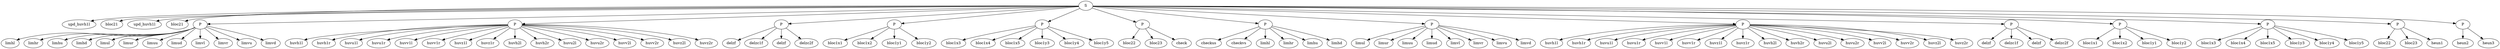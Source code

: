 strict digraph  {
	node [label="\N"];
	0	 [label=limhl,
		order=0];
	1	 [label=limhr,
		order=1];
	2	 [label=limhu,
		order=2];
	3	 [label=limhd,
		order=3];
	4	 [label=limul,
		order=4];
	5	 [label=limur,
		order=5];
	6	 [label=limuu,
		order=6];
	7	 [label=limud,
		order=7];
	8	 [label=limvl,
		order=8];
	9	 [label=limvr,
		order=9];
	10	 [label=limvu,
		order=10];
	11	 [label=limvd,
		order=11];
	12	 [label=upd_huvh1l,
		order=2];
	13	 [label=huvh1l,
		order=0];
	14	 [label=huvh1r,
		order=1];
	15	 [label=huvu1l,
		order=2];
	16	 [label=huvu1r,
		order=3];
	17	 [label=huvv1l,
		order=4];
	18	 [label=huvv1r,
		order=5];
	19	 [label=huvz1l,
		order=6];
	20	 [label=huvz1r,
		order=7];
	21	 [label=huvh2l,
		order=8];
	22	 [label=huvh2r,
		order=9];
	23	 [label=huvu2l,
		order=10];
	24	 [label=huvu2r,
		order=11];
	25	 [label=huvv2l,
		order=12];
	26	 [label=huvv2r,
		order=13];
	27	 [label=huvz2l,
		order=14];
	28	 [label=huvz2r,
		order=15];
	29	 [label=delzf,
		order=0];
	30	 [label=delzc1f,
		order=1];
	31	 [label=delzf,
		order=2];
	32	 [label=delzc2f,
		order=3];
	33	 [label=bloc1x1,
		order=0];
	34	 [label=bloc1x2,
		order=1];
	35	 [label=bloc1x3,
		order=0];
	36	 [label=bloc1x4,
		order=1];
	37	 [label=bloc1x5,
		order=2];
	38	 [label=bloc1y1,
		order=2];
	39	 [label=bloc1y2,
		order=3];
	40	 [label=bloc1y3,
		order=3];
	41	 [label=bloc1y4,
		order=4];
	42	 [label=bloc1y5,
		order=5];
	43	 [label=bloc21,
		order=7];
	44	 [label=bloc22,
		order=0];
	45	 [label=bloc23,
		order=1];
	46	 [label=check,
		order=2];
	47	 [label=checkus,
		order=0];
	48	 [label=checkvs,
		order=1];
	49	 [label=limhl,
		order=2];
	50	 [label=limhr,
		order=3];
	51	 [label=limhu,
		order=4];
	52	 [label=limhd,
		order=5];
	53	 [label=limul,
		order=0];
	54	 [label=limur,
		order=1];
	55	 [label=limuu,
		order=2];
	56	 [label=limud,
		order=3];
	57	 [label=limvl,
		order=4];
	58	 [label=limvr,
		order=5];
	59	 [label=limvu,
		order=6];
	60	 [label=limvd,
		order=7];
	61	 [label=upd_huvh1l,
		order=11];
	62	 [label=huvh1l,
		order=0];
	63	 [label=huvh1r,
		order=1];
	64	 [label=huvu1l,
		order=2];
	65	 [label=huvu1r,
		order=3];
	66	 [label=huvv1l,
		order=4];
	67	 [label=huvv1r,
		order=5];
	68	 [label=huvz1l,
		order=6];
	69	 [label=huvz1r,
		order=7];
	70	 [label=huvh2l,
		order=8];
	71	 [label=huvh2r,
		order=9];
	72	 [label=huvu2l,
		order=10];
	73	 [label=huvu2r,
		order=11];
	74	 [label=huvv2l,
		order=12];
	75	 [label=huvv2r,
		order=13];
	76	 [label=huvz2l,
		order=14];
	77	 [label=huvz2r,
		order=15];
	78	 [label=delzf,
		order=0];
	79	 [label=delzc1f,
		order=1];
	80	 [label=delzf,
		order=2];
	81	 [label=delzc2f,
		order=3];
	82	 [label=bloc1x1,
		order=0];
	83	 [label=bloc1x2,
		order=1];
	84	 [label=bloc1x3,
		order=0];
	85	 [label=bloc1x4,
		order=1];
	86	 [label=bloc1x5,
		order=2];
	87	 [label=bloc1y1,
		order=2];
	88	 [label=bloc1y2,
		order=3];
	89	 [label=bloc1y3,
		order=3];
	90	 [label=bloc1y4,
		order=4];
	91	 [label=bloc1y5,
		order=5];
	92	 [label=bloc21,
		order=16];
	93	 [label=bloc22,
		order=0];
	94	 [label=bloc23,
		order=1];
	95	 [label=heun1,
		order=2];
	96	 [label=heun2,
		order=0];
	97	 [label=heun3,
		order=1];
	108	 [label=P,
		order=1];
	108 -> 0;
	108 -> 1;
	108 -> 2;
	108 -> 3;
	108 -> 4;
	108 -> 5;
	108 -> 6;
	108 -> 7;
	108 -> 8;
	108 -> 9;
	108 -> 10;
	108 -> 11;
	123	 [label=P,
		order=3];
	123 -> 13;
	123 -> 14;
	123 -> 15;
	123 -> 16;
	123 -> 17;
	123 -> 18;
	123 -> 19;
	123 -> 20;
	123 -> 21;
	123 -> 22;
	123 -> 23;
	123 -> 24;
	123 -> 25;
	123 -> 26;
	123 -> 27;
	123 -> 28;
	126	 [label=P,
		order=4];
	126 -> 29;
	126 -> 30;
	126 -> 31;
	126 -> 32;
	131	 [label=P,
		order=5];
	131 -> 33;
	131 -> 34;
	131 -> 38;
	131 -> 39;
	134	 [label=P,
		order=6];
	134 -> 35;
	134 -> 36;
	134 -> 37;
	134 -> 40;
	134 -> 41;
	134 -> 42;
	136	 [label=P,
		order=8];
	136 -> 44;
	136 -> 45;
	136 -> 46;
	141	 [label=P,
		order=9];
	141 -> 47;
	141 -> 48;
	141 -> 49;
	141 -> 50;
	141 -> 51;
	141 -> 52;
	148	 [label=P,
		order=10];
	148 -> 53;
	148 -> 54;
	148 -> 55;
	148 -> 56;
	148 -> 57;
	148 -> 58;
	148 -> 59;
	148 -> 60;
	163	 [label=P,
		order=12];
	163 -> 62;
	163 -> 63;
	163 -> 64;
	163 -> 65;
	163 -> 66;
	163 -> 67;
	163 -> 68;
	163 -> 69;
	163 -> 70;
	163 -> 71;
	163 -> 72;
	163 -> 73;
	163 -> 74;
	163 -> 75;
	163 -> 76;
	163 -> 77;
	166	 [label=P,
		order=13];
	166 -> 78;
	166 -> 79;
	166 -> 80;
	166 -> 81;
	171	 [label=P,
		order=14];
	171 -> 82;
	171 -> 83;
	171 -> 87;
	171 -> 88;
	174	 [label=P,
		order=15];
	174 -> 84;
	174 -> 85;
	174 -> 86;
	174 -> 89;
	174 -> 90;
	174 -> 91;
	176	 [label=P,
		order=17];
	176 -> 93;
	176 -> 94;
	176 -> 95;
	177	 [label=P,
		order=18];
	177 -> 96;
	177 -> 97;
	194	 [label=S,
		order=0];
	194 -> 12;
	194 -> 43;
	194 -> 61;
	194 -> 92;
	194 -> 108;
	194 -> 123;
	194 -> 126;
	194 -> 131;
	194 -> 134;
	194 -> 136;
	194 -> 141;
	194 -> 148;
	194 -> 163;
	194 -> 166;
	194 -> 171;
	194 -> 174;
	194 -> 176;
	194 -> 177;
}
